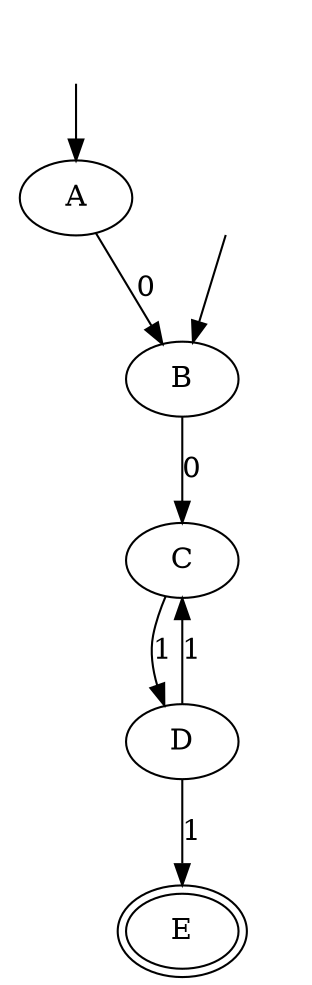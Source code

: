 digraph "AFN" {
	_nil1 [style="invis"];
	_nil1 -> A [label=""];
	_nil2 [style="invis"];
	_nil2 -> B [label=""];
	E [peripheries=2];
	D -> C [label=1];
	D -> E [label=1];
	C -> D [label=1];
	A -> B [label=0];
	B -> C [label=0];
}
